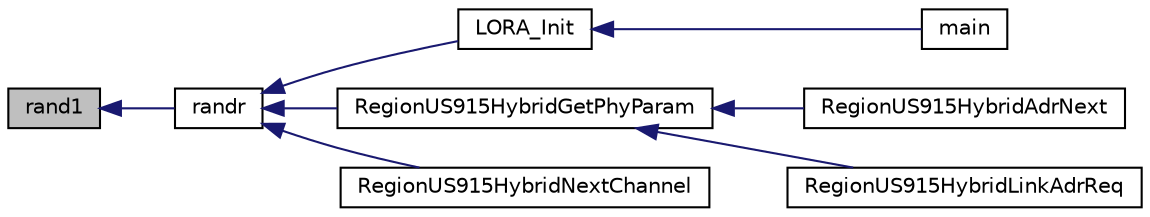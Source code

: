 digraph "rand1"
{
  edge [fontname="Helvetica",fontsize="10",labelfontname="Helvetica",labelfontsize="10"];
  node [fontname="Helvetica",fontsize="10",shape=record];
  rankdir="LR";
  Node82 [label="rand1",height=0.2,width=0.4,color="black", fillcolor="grey75", style="filled", fontcolor="black"];
  Node82 -> Node83 [dir="back",color="midnightblue",fontsize="10",style="solid"];
  Node83 [label="randr",height=0.2,width=0.4,color="black", fillcolor="white", style="filled",URL="$utilities_8h.html#af5d8ad6dae489ac64821e7d4f004595d",tooltip="Computes a random number between min and max "];
  Node83 -> Node84 [dir="back",color="midnightblue",fontsize="10",style="solid"];
  Node84 [label="LORA_Init",height=0.2,width=0.4,color="black", fillcolor="white", style="filled",URL="$lora_8h.html#a60e6c21550fcaf1cadb87454348046ad",tooltip="Lora Initialisation "];
  Node84 -> Node85 [dir="back",color="midnightblue",fontsize="10",style="solid"];
  Node85 [label="main",height=0.2,width=0.4,color="black", fillcolor="white", style="filled",URL="$main_8c.html#a840291bc02cba5474a4cb46a9b9566fe",tooltip="Main program "];
  Node83 -> Node86 [dir="back",color="midnightblue",fontsize="10",style="solid"];
  Node86 [label="RegionUS915HybridGetPhyParam",height=0.2,width=0.4,color="black", fillcolor="white", style="filled",URL="$group___r_e_g_i_o_n_u_s915_h_y_b.html#gaf078bd0d293c1a677ca53b7b6ca96c6e",tooltip="The function gets a value of a specific phy attribute. "];
  Node86 -> Node87 [dir="back",color="midnightblue",fontsize="10",style="solid"];
  Node87 [label="RegionUS915HybridAdrNext",height=0.2,width=0.4,color="black", fillcolor="white", style="filled",URL="$group___r_e_g_i_o_n_u_s915_h_y_b.html#ga6cf3188c00bf9a9eaa7c62686dd4b391",tooltip="Calculates the next datarate to set, when ADR is on or off. "];
  Node86 -> Node88 [dir="back",color="midnightblue",fontsize="10",style="solid"];
  Node88 [label="RegionUS915HybridLinkAdrReq",height=0.2,width=0.4,color="black", fillcolor="white", style="filled",URL="$group___r_e_g_i_o_n_u_s915_h_y_b.html#gade4dc50b11235e0a6675b0d22240dea2",tooltip="The function processes a Link ADR Request. "];
  Node83 -> Node89 [dir="back",color="midnightblue",fontsize="10",style="solid"];
  Node89 [label="RegionUS915HybridNextChannel",height=0.2,width=0.4,color="black", fillcolor="white", style="filled",URL="$group___r_e_g_i_o_n_u_s915_h_y_b.html#gae74c05f827a9ed78b0ec0cacdec45f28",tooltip="Searches and set the next random available channel "];
}
